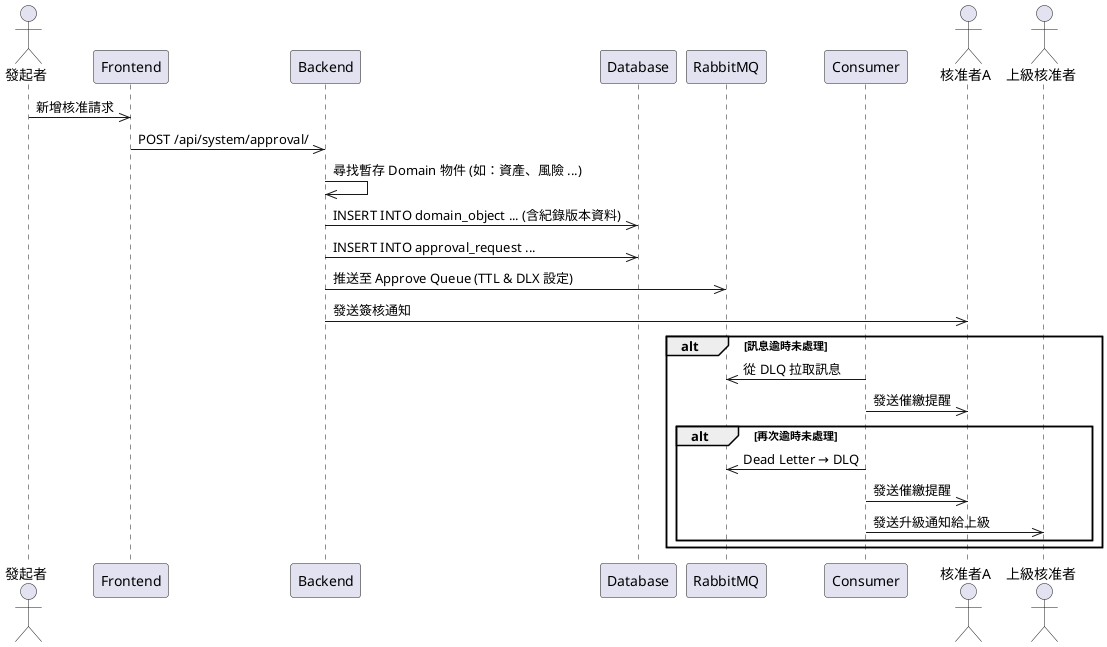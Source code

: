 @startuml
actor User as "發起者"
participant Frontend
participant Backend
participant Database
participant RabbitMQ
participant Consumer
actor ReviewerA as "核准者A"
actor ReviewerB as "上級核准者"

User ->> Frontend: 新增核准請求
Frontend ->> Backend: POST /api/system/approval/
Backend ->> Backend: 尋找暫存 Domain 物件 (如：資產、風險 ...)
Backend ->> Database: INSERT INTO domain_object ... (含紀錄版本資料)
Backend ->> Database: INSERT INTO approval_request ...
Backend ->> RabbitMQ: 推送至 Approve Queue (TTL & DLX 設定)
Backend ->> ReviewerA: 發送簽核通知

alt 訊息逾時未處理
    Consumer ->> RabbitMQ: 從 DLQ 拉取訊息
    Consumer ->> ReviewerA: 發送催繳提醒
    alt 再次逾時未處理
        Consumer ->> RabbitMQ: Dead Letter → DLQ
        Consumer ->> ReviewerA: 發送催繳提醒
        Consumer ->> ReviewerB: 發送升級通知給上級
    end
end
@enduml
